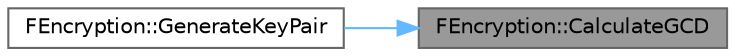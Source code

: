 digraph "FEncryption::CalculateGCD"
{
 // INTERACTIVE_SVG=YES
 // LATEX_PDF_SIZE
  bgcolor="transparent";
  edge [fontname=Helvetica,fontsize=10,labelfontname=Helvetica,labelfontsize=10];
  node [fontname=Helvetica,fontsize=10,shape=box,height=0.2,width=0.4];
  rankdir="RL";
  Node1 [id="Node000001",label="FEncryption::CalculateGCD",height=0.2,width=0.4,color="gray40", fillcolor="grey60", style="filled", fontcolor="black",tooltip="Greatest common divisor of ValueA and ValueB."];
  Node1 -> Node2 [id="edge1_Node000001_Node000002",dir="back",color="steelblue1",style="solid",tooltip=" "];
  Node2 [id="Node000002",label="FEncryption::GenerateKeyPair",height=0.2,width=0.4,color="grey40", fillcolor="white", style="filled",URL="$d5/d31/namespaceFEncryption.html#a3d375e2b5b09b0d0dbc08e698100575e",tooltip="Generate Key Pair for encryption and decryption."];
}
